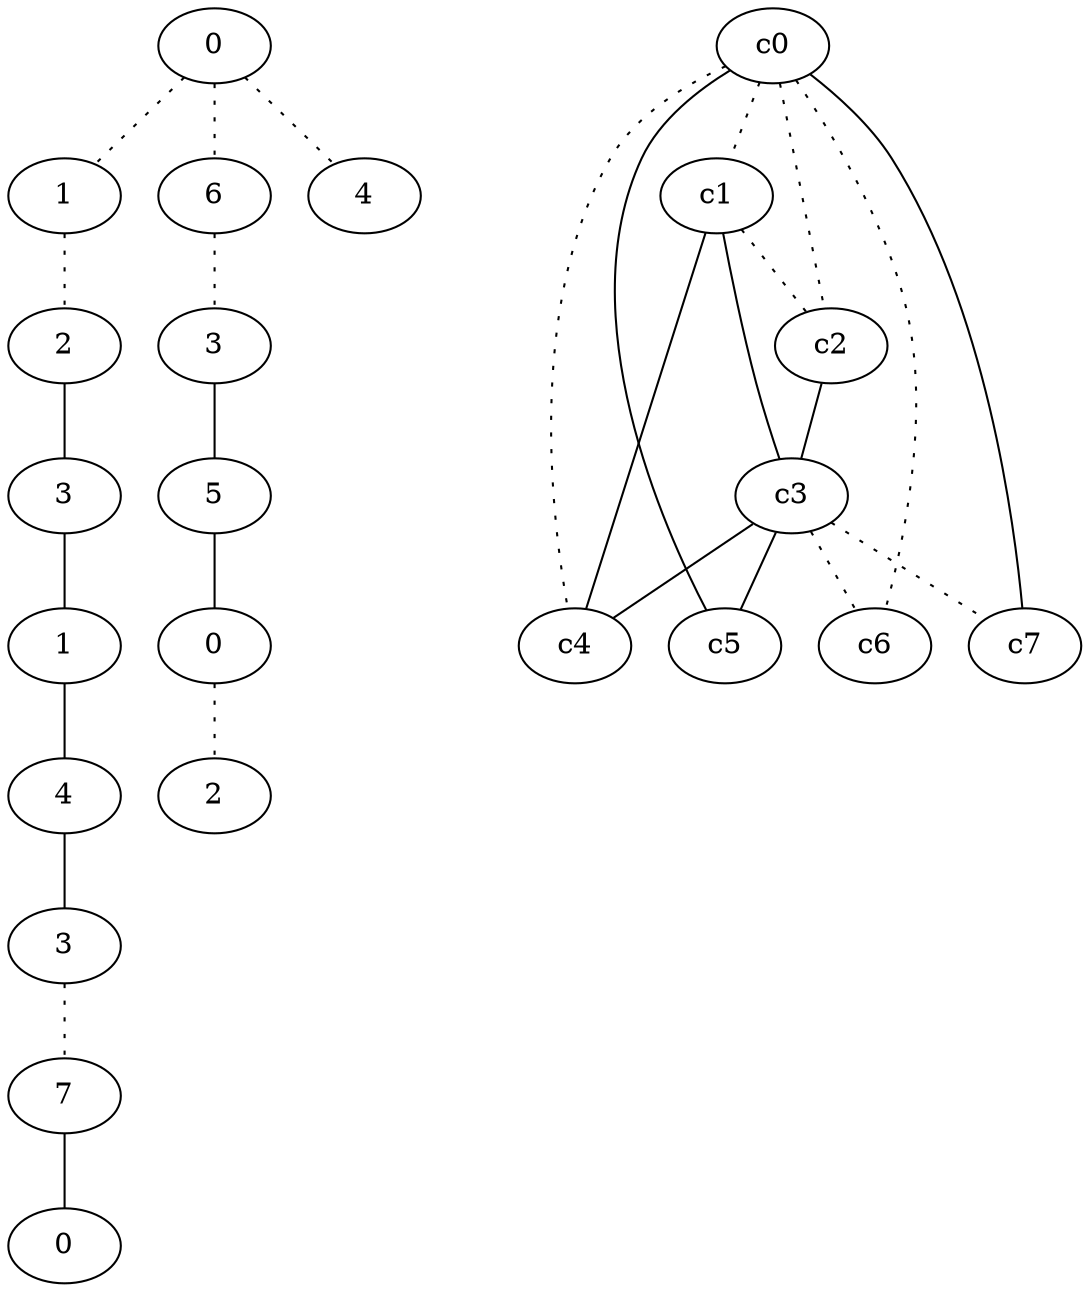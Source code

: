 graph {
a0[label=0];
a1[label=1];
a2[label=2];
a3[label=3];
a4[label=1];
a5[label=4];
a6[label=3];
a7[label=7];
a8[label=0];
a9[label=6];
a10[label=3];
a11[label=5];
a12[label=0];
a13[label=2];
a14[label=4];
a0 -- a1 [style=dotted];
a0 -- a9 [style=dotted];
a0 -- a14 [style=dotted];
a1 -- a2 [style=dotted];
a2 -- a3;
a3 -- a4;
a4 -- a5;
a5 -- a6;
a6 -- a7 [style=dotted];
a7 -- a8;
a9 -- a10 [style=dotted];
a10 -- a11;
a11 -- a12;
a12 -- a13 [style=dotted];
c0 -- c1 [style=dotted];
c0 -- c2 [style=dotted];
c0 -- c4 [style=dotted];
c0 -- c5;
c0 -- c6 [style=dotted];
c0 -- c7;
c1 -- c2 [style=dotted];
c1 -- c3;
c1 -- c4;
c2 -- c3;
c3 -- c4;
c3 -- c5;
c3 -- c6 [style=dotted];
c3 -- c7 [style=dotted];
}
